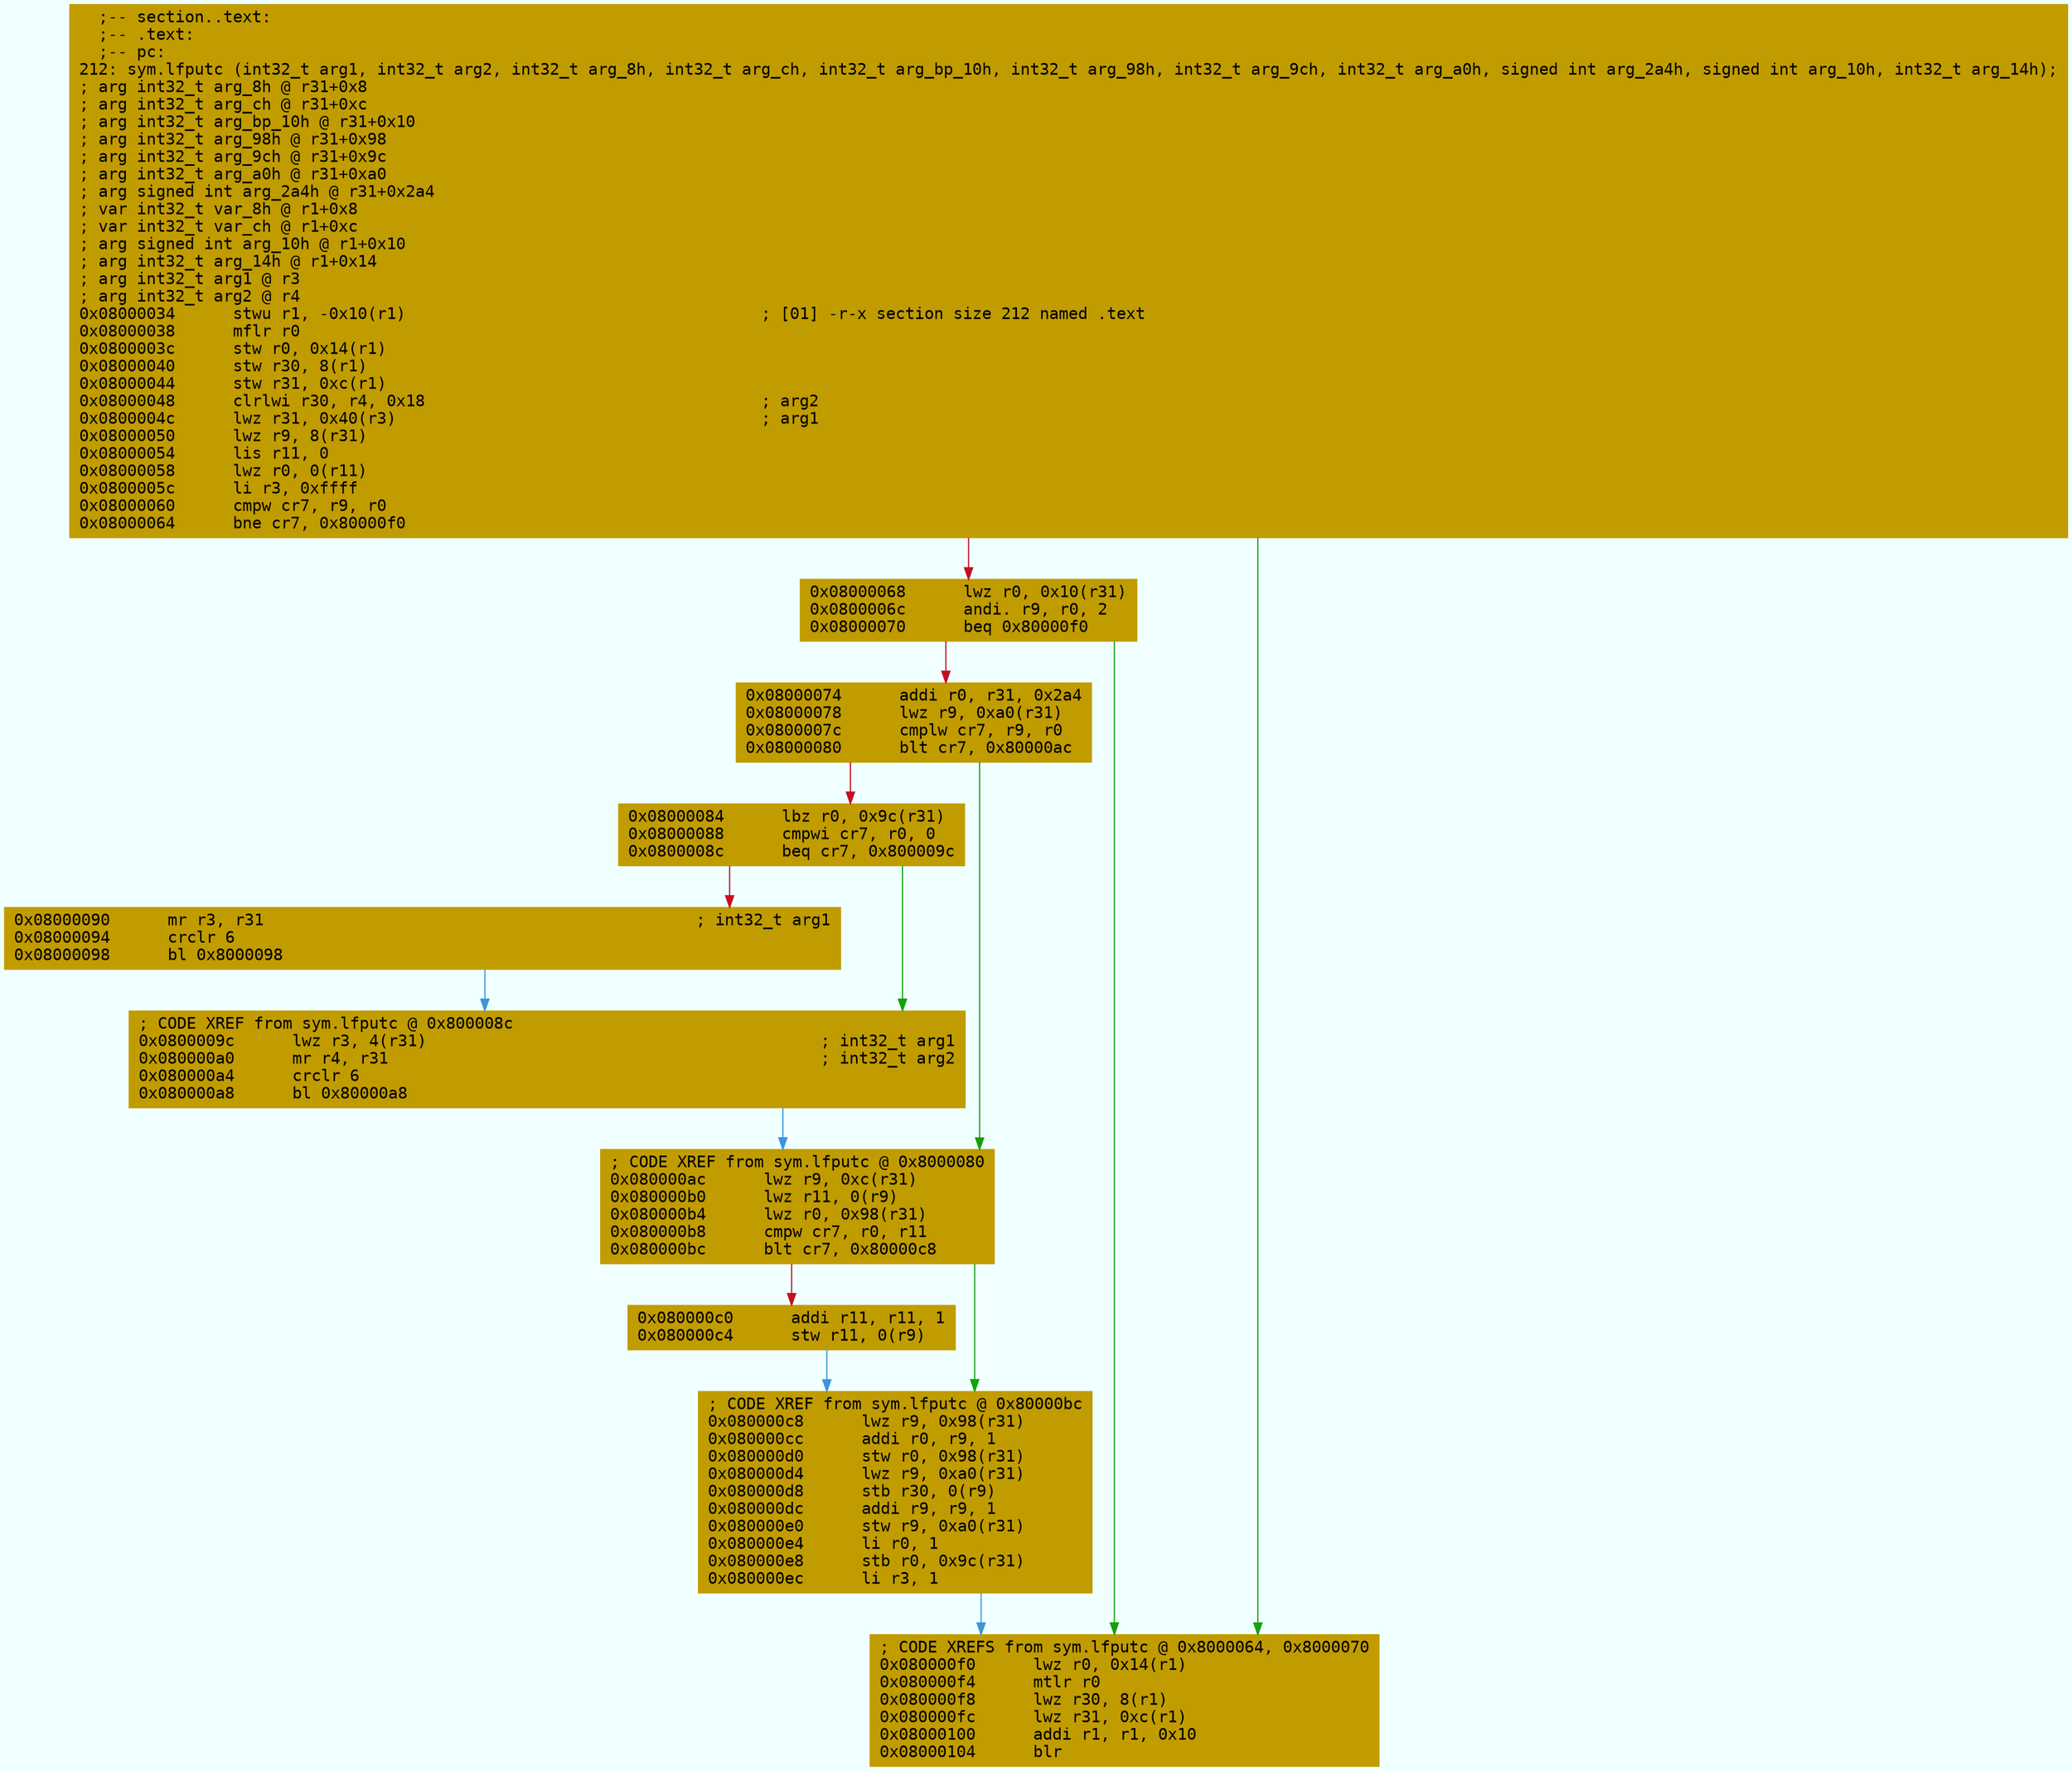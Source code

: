 digraph code {
	graph [bgcolor=azure fontsize=8 fontname="Courier" splines="ortho"];
	node [fillcolor=gray style=filled shape=box];
	edge [arrowhead="normal"];
	"0x08000034" [URL="sym.lfputc/0x08000034", fillcolor="#c19c00",color="#c19c00", fontname="Courier",label="  ;-- section..text:\l  ;-- .text:\l  ;-- pc:\l212: sym.lfputc (int32_t arg1, int32_t arg2, int32_t arg_8h, int32_t arg_ch, int32_t arg_bp_10h, int32_t arg_98h, int32_t arg_9ch, int32_t arg_a0h, signed int arg_2a4h, signed int arg_10h, int32_t arg_14h);\l; arg int32_t arg_8h @ r31+0x8\l; arg int32_t arg_ch @ r31+0xc\l; arg int32_t arg_bp_10h @ r31+0x10\l; arg int32_t arg_98h @ r31+0x98\l; arg int32_t arg_9ch @ r31+0x9c\l; arg int32_t arg_a0h @ r31+0xa0\l; arg signed int arg_2a4h @ r31+0x2a4\l; var int32_t var_8h @ r1+0x8\l; var int32_t var_ch @ r1+0xc\l; arg signed int arg_10h @ r1+0x10\l; arg int32_t arg_14h @ r1+0x14\l; arg int32_t arg1 @ r3\l; arg int32_t arg2 @ r4\l0x08000034      stwu r1, -0x10(r1)                                     ; [01] -r-x section size 212 named .text\l0x08000038      mflr r0\l0x0800003c      stw r0, 0x14(r1)\l0x08000040      stw r30, 8(r1)\l0x08000044      stw r31, 0xc(r1)\l0x08000048      clrlwi r30, r4, 0x18                                   ; arg2\l0x0800004c      lwz r31, 0x40(r3)                                      ; arg1\l0x08000050      lwz r9, 8(r31)\l0x08000054      lis r11, 0\l0x08000058      lwz r0, 0(r11)\l0x0800005c      li r3, 0xffff\l0x08000060      cmpw cr7, r9, r0\l0x08000064      bne cr7, 0x80000f0\l"]
	"0x08000068" [URL="sym.lfputc/0x08000068", fillcolor="#c19c00",color="#c19c00", fontname="Courier",label="0x08000068      lwz r0, 0x10(r31)\l0x0800006c      andi. r9, r0, 2\l0x08000070      beq 0x80000f0\l"]
	"0x08000074" [URL="sym.lfputc/0x08000074", fillcolor="#c19c00",color="#c19c00", fontname="Courier",label="0x08000074      addi r0, r31, 0x2a4\l0x08000078      lwz r9, 0xa0(r31)\l0x0800007c      cmplw cr7, r9, r0\l0x08000080      blt cr7, 0x80000ac\l"]
	"0x08000084" [URL="sym.lfputc/0x08000084", fillcolor="#c19c00",color="#c19c00", fontname="Courier",label="0x08000084      lbz r0, 0x9c(r31)\l0x08000088      cmpwi cr7, r0, 0\l0x0800008c      beq cr7, 0x800009c\l"]
	"0x08000090" [URL="sym.lfputc/0x08000090", fillcolor="#c19c00",color="#c19c00", fontname="Courier",label="0x08000090      mr r3, r31                                             ; int32_t arg1\l0x08000094      crclr 6\l0x08000098      bl 0x8000098\l"]
	"0x0800009c" [URL="sym.lfputc/0x0800009c", fillcolor="#c19c00",color="#c19c00", fontname="Courier",label="; CODE XREF from sym.lfputc @ 0x800008c\l0x0800009c      lwz r3, 4(r31)                                         ; int32_t arg1\l0x080000a0      mr r4, r31                                             ; int32_t arg2\l0x080000a4      crclr 6\l0x080000a8      bl 0x80000a8\l"]
	"0x080000ac" [URL="sym.lfputc/0x080000ac", fillcolor="#c19c00",color="#c19c00", fontname="Courier",label="; CODE XREF from sym.lfputc @ 0x8000080\l0x080000ac      lwz r9, 0xc(r31)\l0x080000b0      lwz r11, 0(r9)\l0x080000b4      lwz r0, 0x98(r31)\l0x080000b8      cmpw cr7, r0, r11\l0x080000bc      blt cr7, 0x80000c8\l"]
	"0x080000c0" [URL="sym.lfputc/0x080000c0", fillcolor="#c19c00",color="#c19c00", fontname="Courier",label="0x080000c0      addi r11, r11, 1\l0x080000c4      stw r11, 0(r9)\l"]
	"0x080000c8" [URL="sym.lfputc/0x080000c8", fillcolor="#c19c00",color="#c19c00", fontname="Courier",label="; CODE XREF from sym.lfputc @ 0x80000bc\l0x080000c8      lwz r9, 0x98(r31)\l0x080000cc      addi r0, r9, 1\l0x080000d0      stw r0, 0x98(r31)\l0x080000d4      lwz r9, 0xa0(r31)\l0x080000d8      stb r30, 0(r9)\l0x080000dc      addi r9, r9, 1\l0x080000e0      stw r9, 0xa0(r31)\l0x080000e4      li r0, 1\l0x080000e8      stb r0, 0x9c(r31)\l0x080000ec      li r3, 1\l"]
	"0x080000f0" [URL="sym.lfputc/0x080000f0", fillcolor="#c19c00",color="#c19c00", fontname="Courier",label="; CODE XREFS from sym.lfputc @ 0x8000064, 0x8000070\l0x080000f0      lwz r0, 0x14(r1)\l0x080000f4      mtlr r0\l0x080000f8      lwz r30, 8(r1)\l0x080000fc      lwz r31, 0xc(r1)\l0x08000100      addi r1, r1, 0x10\l0x08000104      blr\l"]
        "0x08000034" -> "0x080000f0" [color="#13a10e"];
        "0x08000034" -> "0x08000068" [color="#c50f1f"];
        "0x08000068" -> "0x080000f0" [color="#13a10e"];
        "0x08000068" -> "0x08000074" [color="#c50f1f"];
        "0x08000074" -> "0x080000ac" [color="#13a10e"];
        "0x08000074" -> "0x08000084" [color="#c50f1f"];
        "0x08000084" -> "0x0800009c" [color="#13a10e"];
        "0x08000084" -> "0x08000090" [color="#c50f1f"];
        "0x08000090" -> "0x0800009c" [color="#3a96dd"];
        "0x0800009c" -> "0x080000ac" [color="#3a96dd"];
        "0x080000ac" -> "0x080000c8" [color="#13a10e"];
        "0x080000ac" -> "0x080000c0" [color="#c50f1f"];
        "0x080000c0" -> "0x080000c8" [color="#3a96dd"];
        "0x080000c8" -> "0x080000f0" [color="#3a96dd"];
}
